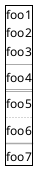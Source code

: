 {
  "sha1": "rcq34npde79im0ubum17tft2z346aoy",
  "insertion": {
    "when": "2024-06-04T17:28:43.594Z",
    "user": "plantuml@gmail.com"
  }
}
@startsalt
{+
foo1
foo2
foo3
--
foo4
==
foo5
..
foo6
~~
foo7
}
@endsalt
